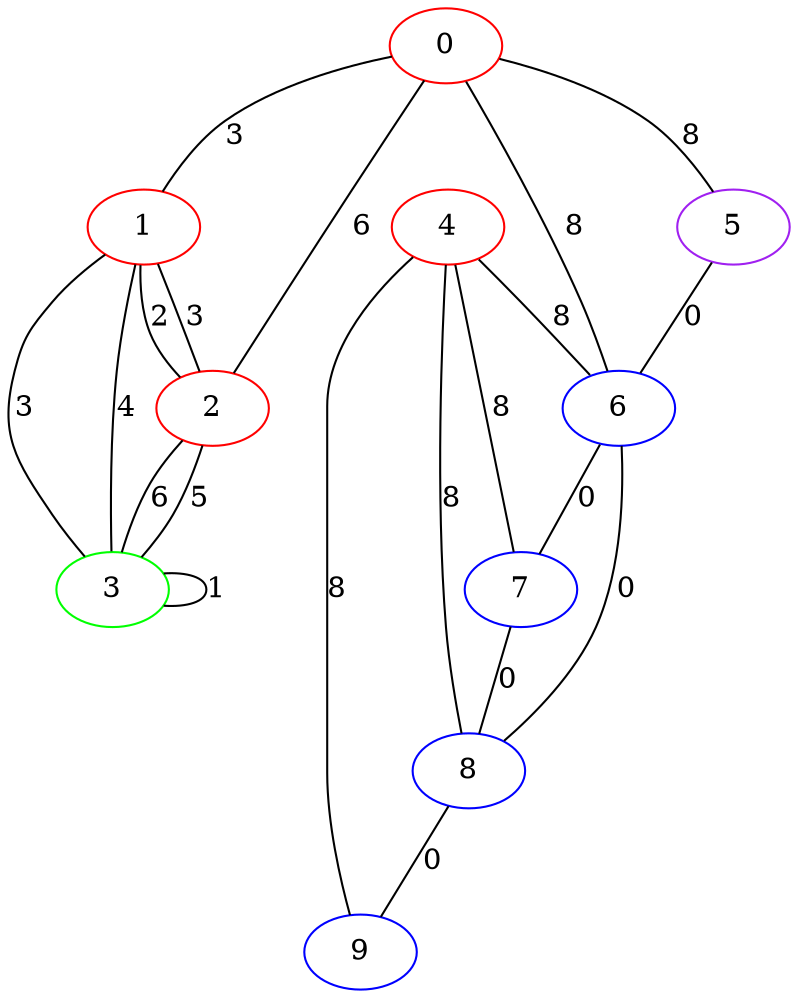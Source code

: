 graph "" {
0 [color=red, weight=1];
1 [color=red, weight=1];
2 [color=red, weight=1];
3 [color=green, weight=2];
4 [color=red, weight=1];
5 [color=purple, weight=4];
6 [color=blue, weight=3];
7 [color=blue, weight=3];
8 [color=blue, weight=3];
9 [color=blue, weight=3];
0 -- 1  [key=0, label=3];
0 -- 2  [key=0, label=6];
0 -- 5  [key=0, label=8];
0 -- 6  [key=0, label=8];
1 -- 2  [key=0, label=3];
1 -- 2  [key=1, label=2];
1 -- 3  [key=0, label=3];
1 -- 3  [key=1, label=4];
2 -- 3  [key=0, label=5];
2 -- 3  [key=1, label=6];
3 -- 3  [key=0, label=1];
4 -- 8  [key=0, label=8];
4 -- 9  [key=0, label=8];
4 -- 6  [key=0, label=8];
4 -- 7  [key=0, label=8];
5 -- 6  [key=0, label=0];
6 -- 8  [key=0, label=0];
6 -- 7  [key=0, label=0];
7 -- 8  [key=0, label=0];
8 -- 9  [key=0, label=0];
}
